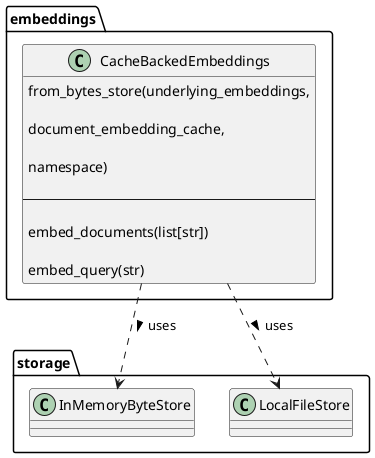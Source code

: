@startuml

package embeddings {
    ' https://python.langchain.com/docs/modules/data_connection/text_embedding/caching_embeddings
    ' https://api.python.langchain.com/en/stable/embeddings/langchain.embeddings.cache.CacheBackedEmbeddings.html#langchain.embeddings.cache.CacheBackedEmbeddings
    class CacheBackedEmbeddings{
        from_bytes_store(underlying_embeddings,

        document_embedding_cache,
        
        namespace)

        ---

        embed_documents(list[str])

        embed_query(str)
    }
}

package storage {
    ' https://api.python.langchain.com/en/stable/storage/langchain.storage.in_memory.InMemoryBaseStore.html#
    class InMemoryByteStore{}

    ' https://api.python.langchain.com/en/stable/storage/langchain.storage.file_system.LocalFileStore.html#
    class LocalFileStore{}

}


CacheBackedEmbeddings ..> LocalFileStore : uses >

CacheBackedEmbeddings ..> InMemoryByteStore : uses >

@enduml
